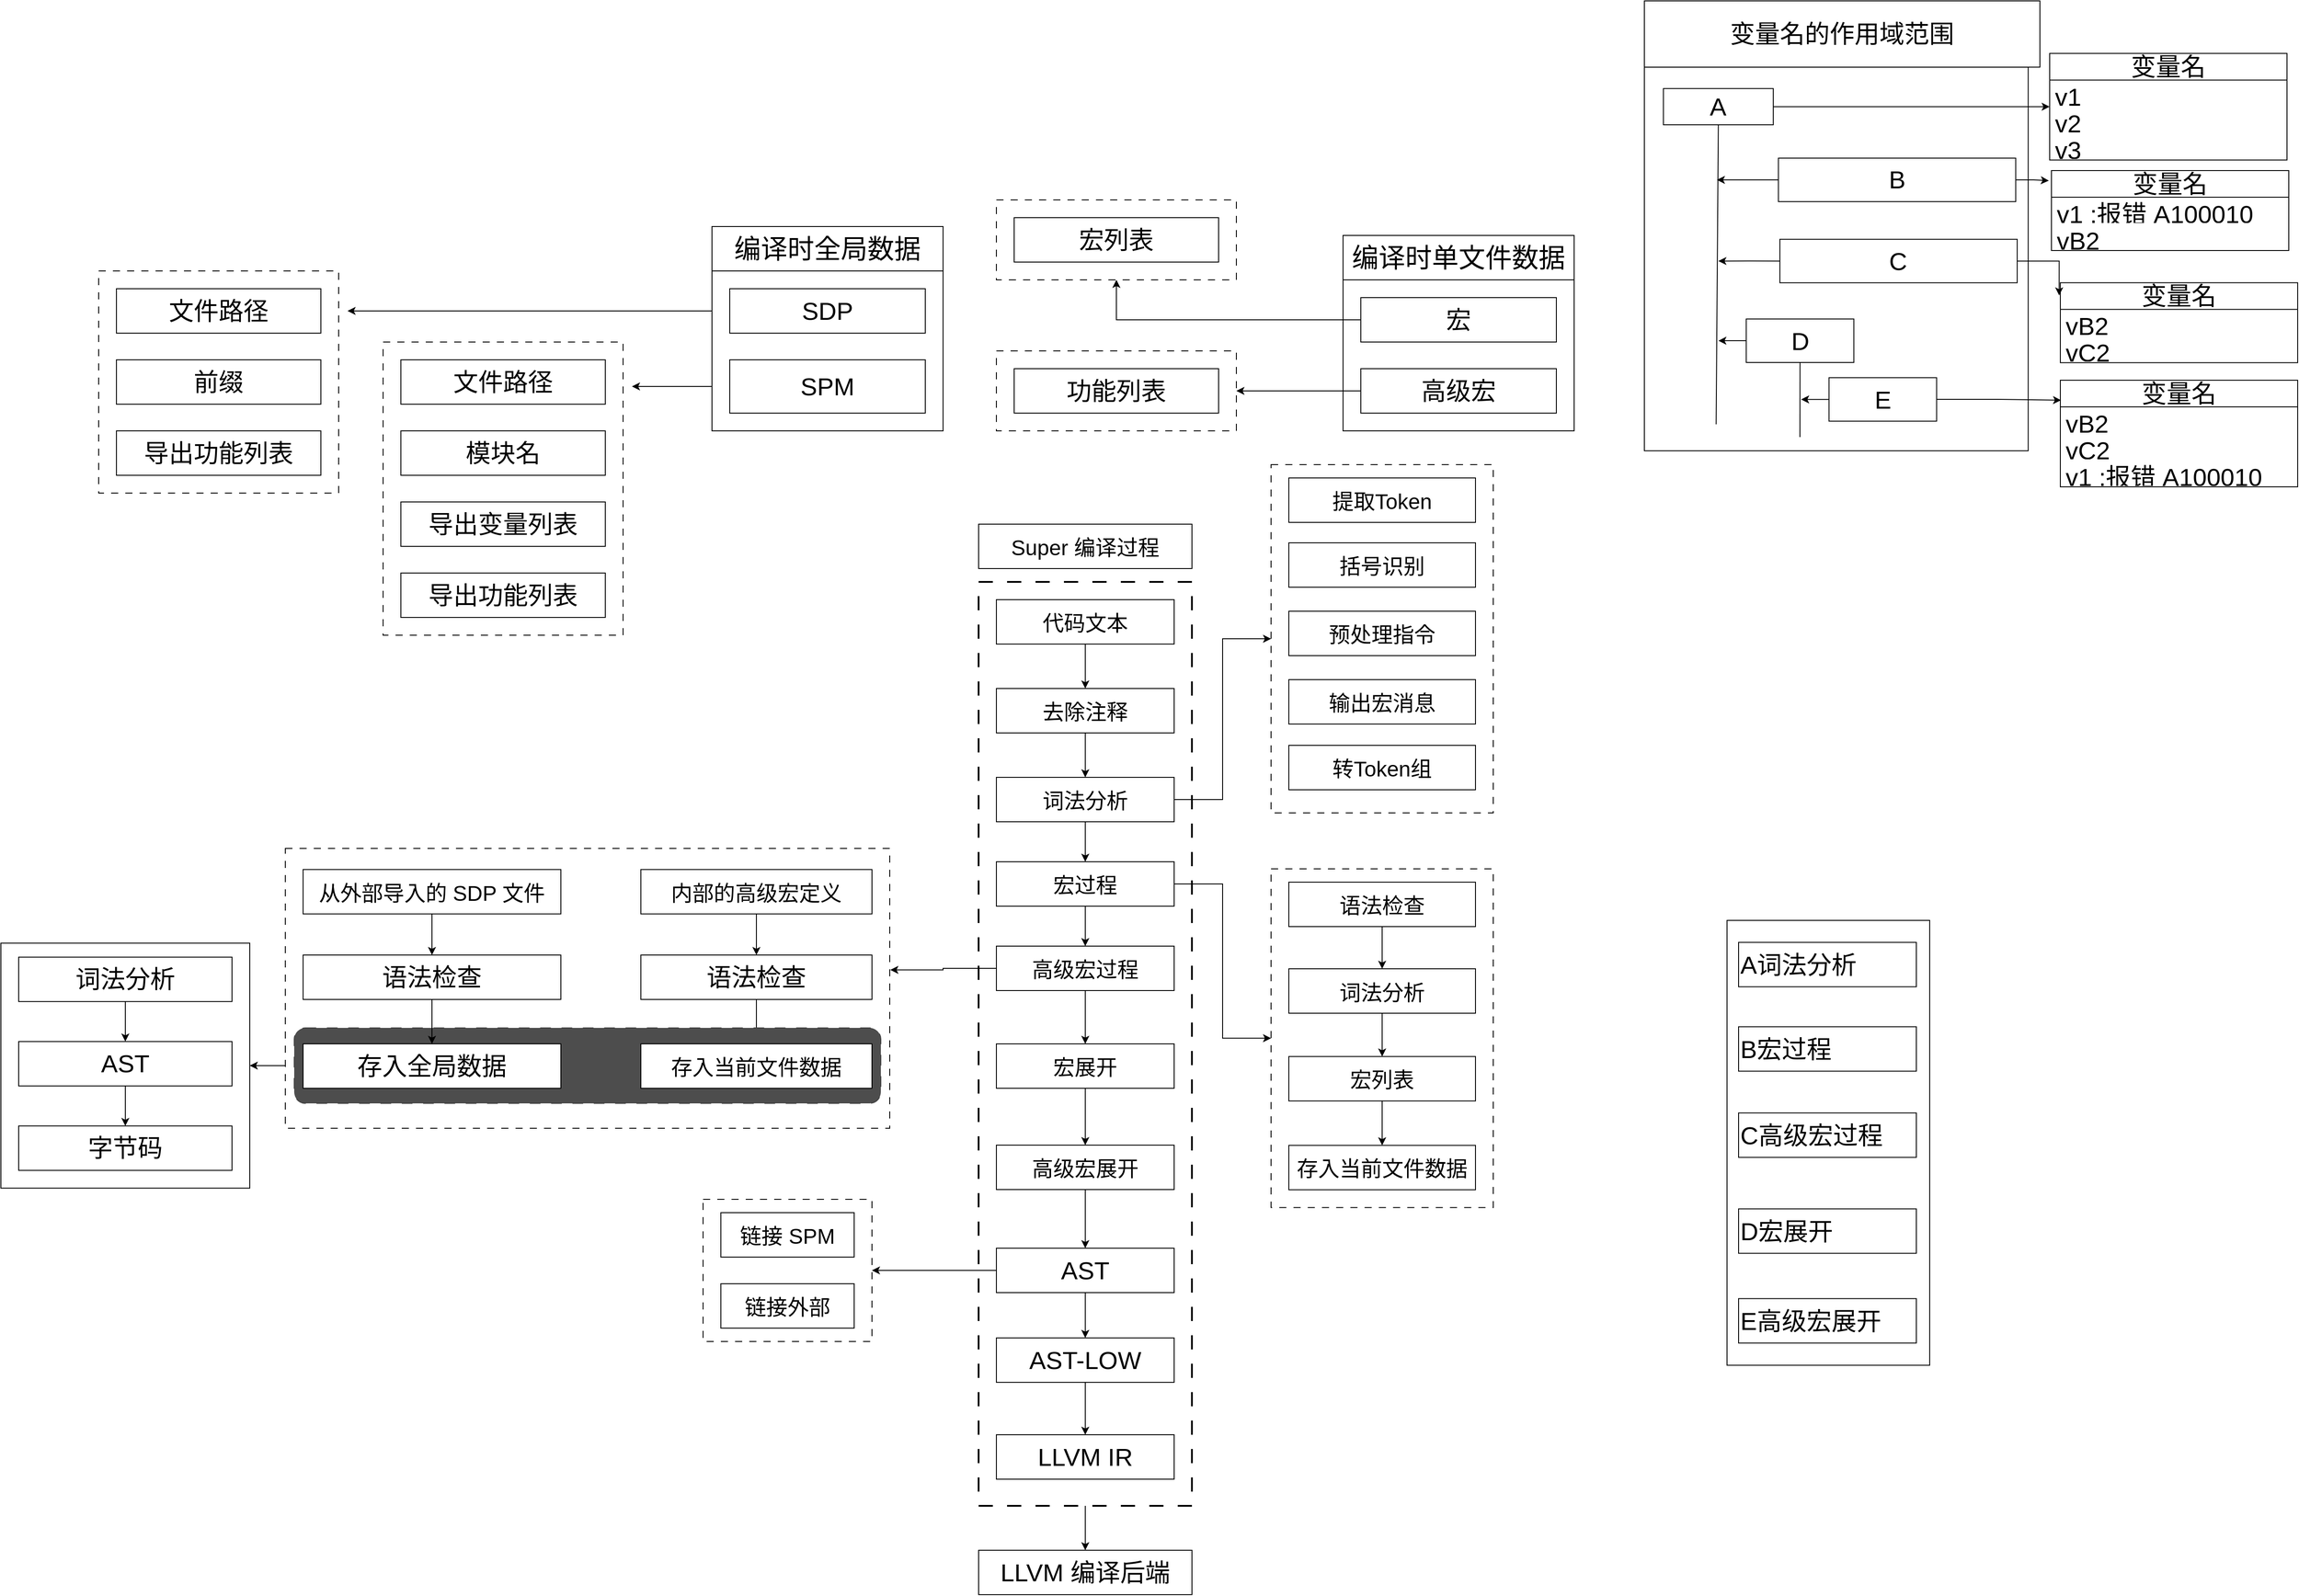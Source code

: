 <mxfile version="27.0.9">
  <diagram name="第 1 页" id="Vq4NFNa0_FkRNS-fq95_">
    <mxGraphModel dx="3046" dy="2180" grid="0" gridSize="10" guides="1" tooltips="1" connect="1" arrows="1" fold="1" page="0" pageScale="1" pageWidth="1000" pageHeight="1000" background="none" math="0" shadow="0">
      <root>
        <mxCell id="0" />
        <mxCell id="1" parent="0" />
        <mxCell id="2mUO1VsIVxacZMf1Uv3O-242" value="" style="rounded=0;whiteSpace=wrap;html=1;" parent="1" vertex="1">
          <mxGeometry x="1122" y="501" width="228" height="500.75" as="geometry" />
        </mxCell>
        <mxCell id="2mUO1VsIVxacZMf1Uv3O-189" value="" style="edgeStyle=orthogonalEdgeStyle;rounded=0;orthogonalLoop=1;jettySize=auto;html=1;" parent="1" source="2mUO1VsIVxacZMf1Uv3O-9" target="2mUO1VsIVxacZMf1Uv3O-188" edge="1">
          <mxGeometry relative="1" as="geometry" />
        </mxCell>
        <mxCell id="2mUO1VsIVxacZMf1Uv3O-9" value="" style="rounded=0;whiteSpace=wrap;html=1;dashed=1;dashPattern=8 8;strokeWidth=2;" parent="1" vertex="1">
          <mxGeometry x="280" y="120" width="240" height="1040" as="geometry" />
        </mxCell>
        <mxCell id="2mUO1VsIVxacZMf1Uv3O-105" value="&lt;span style=&quot;font-size: 24px;&quot;&gt;Super 编译过程&lt;/span&gt;" style="html=1;whiteSpace=wrap;fontSize=28;" parent="1" vertex="1">
          <mxGeometry x="280" y="55" width="240" height="50" as="geometry" />
        </mxCell>
        <mxCell id="2mUO1VsIVxacZMf1Uv3O-108" value="" style="edgeStyle=orthogonalEdgeStyle;rounded=0;orthogonalLoop=1;jettySize=auto;html=1;" parent="1" source="2mUO1VsIVxacZMf1Uv3O-106" target="2mUO1VsIVxacZMf1Uv3O-107" edge="1">
          <mxGeometry relative="1" as="geometry" />
        </mxCell>
        <mxCell id="2mUO1VsIVxacZMf1Uv3O-106" value="&lt;span style=&quot;font-size: 24px;&quot;&gt;代码文本&lt;/span&gt;" style="html=1;whiteSpace=wrap;fontSize=28;" parent="1" vertex="1">
          <mxGeometry x="300" y="140" width="200" height="50" as="geometry" />
        </mxCell>
        <mxCell id="2mUO1VsIVxacZMf1Uv3O-112" value="" style="edgeStyle=orthogonalEdgeStyle;rounded=0;orthogonalLoop=1;jettySize=auto;html=1;" parent="1" source="2mUO1VsIVxacZMf1Uv3O-107" target="2mUO1VsIVxacZMf1Uv3O-109" edge="1">
          <mxGeometry relative="1" as="geometry" />
        </mxCell>
        <object label="&lt;span style=&quot;font-size: 24px;&quot;&gt;去除注释&lt;/span&gt;" id="2mUO1VsIVxacZMf1Uv3O-107">
          <mxCell style="html=1;whiteSpace=wrap;fontSize=28;" parent="1" vertex="1">
            <mxGeometry x="300" y="240" width="200" height="50" as="geometry" />
          </mxCell>
        </object>
        <mxCell id="2mUO1VsIVxacZMf1Uv3O-114" value="" style="edgeStyle=orthogonalEdgeStyle;rounded=0;orthogonalLoop=1;jettySize=auto;html=1;" parent="1" source="2mUO1VsIVxacZMf1Uv3O-109" target="2mUO1VsIVxacZMf1Uv3O-110" edge="1">
          <mxGeometry relative="1" as="geometry" />
        </mxCell>
        <mxCell id="2mUO1VsIVxacZMf1Uv3O-206" style="edgeStyle=orthogonalEdgeStyle;rounded=0;orthogonalLoop=1;jettySize=auto;html=1;exitX=1;exitY=0.5;exitDx=0;exitDy=0;entryX=0;entryY=0.5;entryDx=0;entryDy=0;" parent="1" source="2mUO1VsIVxacZMf1Uv3O-110" target="2mUO1VsIVxacZMf1Uv3O-23" edge="1">
          <mxGeometry relative="1" as="geometry">
            <mxPoint x="670" y="400" as="targetPoint" />
          </mxGeometry>
        </mxCell>
        <mxCell id="CVecepeYsr_i7JUgzHfF-67" style="edgeStyle=orthogonalEdgeStyle;rounded=0;orthogonalLoop=1;jettySize=auto;html=1;entryX=0;entryY=0.5;entryDx=0;entryDy=0;" parent="1" source="2mUO1VsIVxacZMf1Uv3O-109" target="2mUO1VsIVxacZMf1Uv3O-227" edge="1">
          <mxGeometry relative="1" as="geometry" />
        </mxCell>
        <mxCell id="2mUO1VsIVxacZMf1Uv3O-109" value="&lt;font style=&quot;font-size: 24px;&quot;&gt;词法分析&lt;/font&gt;" style="html=1;whiteSpace=wrap;fontSize=28;" parent="1" vertex="1">
          <mxGeometry x="300" y="340" width="200" height="50" as="geometry" />
        </mxCell>
        <mxCell id="2mUO1VsIVxacZMf1Uv3O-115" value="" style="edgeStyle=orthogonalEdgeStyle;rounded=0;orthogonalLoop=1;jettySize=auto;html=1;" parent="1" source="2mUO1VsIVxacZMf1Uv3O-110" target="2mUO1VsIVxacZMf1Uv3O-111" edge="1">
          <mxGeometry relative="1" as="geometry" />
        </mxCell>
        <mxCell id="2mUO1VsIVxacZMf1Uv3O-110" value="&lt;span style=&quot;font-size: 24px;&quot;&gt;宏过程&lt;/span&gt;" style="html=1;whiteSpace=wrap;fontSize=28;" parent="1" vertex="1">
          <mxGeometry x="300" y="435" width="200" height="50" as="geometry" />
        </mxCell>
        <mxCell id="2mUO1VsIVxacZMf1Uv3O-212" value="" style="edgeStyle=orthogonalEdgeStyle;rounded=0;orthogonalLoop=1;jettySize=auto;html=1;" parent="1" source="2mUO1VsIVxacZMf1Uv3O-111" target="2mUO1VsIVxacZMf1Uv3O-210" edge="1">
          <mxGeometry relative="1" as="geometry" />
        </mxCell>
        <mxCell id="2mUO1VsIVxacZMf1Uv3O-111" value="&lt;span style=&quot;font-size: 24px;&quot;&gt;高级宏过程&lt;/span&gt;" style="html=1;whiteSpace=wrap;fontSize=28;" parent="1" vertex="1">
          <mxGeometry x="300" y="530" width="200" height="50" as="geometry" />
        </mxCell>
        <mxCell id="2mUO1VsIVxacZMf1Uv3O-173" style="edgeStyle=orthogonalEdgeStyle;rounded=0;orthogonalLoop=1;jettySize=auto;html=1;entryX=1;entryY=0.5;entryDx=0;entryDy=0;" parent="1" source="2mUO1VsIVxacZMf1Uv3O-171" target="2mUO1VsIVxacZMf1Uv3O-172" edge="1">
          <mxGeometry relative="1" as="geometry" />
        </mxCell>
        <mxCell id="2mUO1VsIVxacZMf1Uv3O-179" value="" style="group" parent="1" vertex="1" connectable="0">
          <mxGeometry x="-820" y="526.63" width="280" height="275.75" as="geometry" />
        </mxCell>
        <mxCell id="2mUO1VsIVxacZMf1Uv3O-172" value="" style="rounded=0;whiteSpace=wrap;html=1;" parent="2mUO1VsIVxacZMf1Uv3O-179" vertex="1">
          <mxGeometry width="280" height="275.75" as="geometry" />
        </mxCell>
        <mxCell id="2mUO1VsIVxacZMf1Uv3O-176" value="" style="edgeStyle=orthogonalEdgeStyle;rounded=0;orthogonalLoop=1;jettySize=auto;html=1;" parent="2mUO1VsIVxacZMf1Uv3O-179" source="2mUO1VsIVxacZMf1Uv3O-174" target="2mUO1VsIVxacZMf1Uv3O-175" edge="1">
          <mxGeometry relative="1" as="geometry" />
        </mxCell>
        <mxCell id="2mUO1VsIVxacZMf1Uv3O-174" value="词法分析" style="html=1;whiteSpace=wrap;fontSize=28;" parent="2mUO1VsIVxacZMf1Uv3O-179" vertex="1">
          <mxGeometry x="20" y="15.75" width="240" height="50" as="geometry" />
        </mxCell>
        <mxCell id="2mUO1VsIVxacZMf1Uv3O-178" value="" style="edgeStyle=orthogonalEdgeStyle;rounded=0;orthogonalLoop=1;jettySize=auto;html=1;" parent="2mUO1VsIVxacZMf1Uv3O-179" source="2mUO1VsIVxacZMf1Uv3O-175" target="2mUO1VsIVxacZMf1Uv3O-177" edge="1">
          <mxGeometry relative="1" as="geometry" />
        </mxCell>
        <mxCell id="2mUO1VsIVxacZMf1Uv3O-175" value="AST" style="html=1;whiteSpace=wrap;fontSize=28;" parent="2mUO1VsIVxacZMf1Uv3O-179" vertex="1">
          <mxGeometry x="20" y="110.75" width="240" height="50" as="geometry" />
        </mxCell>
        <mxCell id="2mUO1VsIVxacZMf1Uv3O-177" value="字节码" style="html=1;whiteSpace=wrap;fontSize=28;" parent="2mUO1VsIVxacZMf1Uv3O-179" vertex="1">
          <mxGeometry x="20" y="205.75" width="240" height="50" as="geometry" />
        </mxCell>
        <mxCell id="2mUO1VsIVxacZMf1Uv3O-43" value="" style="rounded=0;whiteSpace=wrap;html=1;dashed=1;dashPattern=8 8;container=0;" parent="1" vertex="1">
          <mxGeometry x="-500" y="420" width="680" height="315" as="geometry" />
        </mxCell>
        <mxCell id="2mUO1VsIVxacZMf1Uv3O-166" value="" style="edgeStyle=orthogonalEdgeStyle;rounded=0;orthogonalLoop=1;jettySize=auto;html=1;" parent="1" source="2mUO1VsIVxacZMf1Uv3O-100" target="2mUO1VsIVxacZMf1Uv3O-164" edge="1">
          <mxGeometry relative="1" as="geometry" />
        </mxCell>
        <mxCell id="2mUO1VsIVxacZMf1Uv3O-100" value="&lt;span style=&quot;font-size: 24px;&quot;&gt;从外部导入的 SDP 文件&lt;/span&gt;" style="html=1;whiteSpace=wrap;fontSize=28;container=0;" parent="1" vertex="1">
          <mxGeometry x="-480" y="443.75" width="290" height="50" as="geometry" />
        </mxCell>
        <mxCell id="2mUO1VsIVxacZMf1Uv3O-103" value="" style="edgeStyle=orthogonalEdgeStyle;rounded=0;orthogonalLoop=1;jettySize=auto;html=1;" parent="1" source="2mUO1VsIVxacZMf1Uv3O-101" target="2mUO1VsIVxacZMf1Uv3O-102" edge="1">
          <mxGeometry relative="1" as="geometry" />
        </mxCell>
        <mxCell id="2mUO1VsIVxacZMf1Uv3O-101" value="&lt;span style=&quot;font-size: 24px;&quot;&gt;内部的高级宏定义&lt;/span&gt;" style="html=1;whiteSpace=wrap;fontSize=28;container=0;" parent="1" vertex="1">
          <mxGeometry x="-100" y="443.75" width="260" height="50" as="geometry" />
        </mxCell>
        <mxCell id="2mUO1VsIVxacZMf1Uv3O-161" value="" style="edgeStyle=orthogonalEdgeStyle;rounded=0;orthogonalLoop=1;jettySize=auto;html=1;" parent="1" source="2mUO1VsIVxacZMf1Uv3O-102" target="2mUO1VsIVxacZMf1Uv3O-159" edge="1">
          <mxGeometry relative="1" as="geometry" />
        </mxCell>
        <mxCell id="2mUO1VsIVxacZMf1Uv3O-102" value="语法检查" style="html=1;whiteSpace=wrap;fontSize=28;container=0;" parent="1" vertex="1">
          <mxGeometry x="-100" y="540" width="260" height="50" as="geometry" />
        </mxCell>
        <mxCell id="2mUO1VsIVxacZMf1Uv3O-104" style="edgeStyle=orthogonalEdgeStyle;rounded=0;orthogonalLoop=1;jettySize=auto;html=1;exitX=0.5;exitY=1;exitDx=0;exitDy=0;" parent="1" source="2mUO1VsIVxacZMf1Uv3O-101" target="2mUO1VsIVxacZMf1Uv3O-101" edge="1">
          <mxGeometry relative="1" as="geometry" />
        </mxCell>
        <mxCell id="2mUO1VsIVxacZMf1Uv3O-171" value="" style="rounded=1;whiteSpace=wrap;html=1;dashed=1;dashPattern=12 12;strokeColor=light-dark(#424242,#FFFFFF);fillColor=#4D4D4D;" parent="1" vertex="1">
          <mxGeometry x="-490" y="622" width="660" height="85" as="geometry" />
        </mxCell>
        <mxCell id="2mUO1VsIVxacZMf1Uv3O-134" value="存入全局数据" style="html=1;whiteSpace=wrap;fontSize=28;container=0;" parent="1" vertex="1">
          <mxGeometry x="-480" y="640" width="290" height="50" as="geometry" />
        </mxCell>
        <mxCell id="2mUO1VsIVxacZMf1Uv3O-159" value="&lt;span style=&quot;font-size: 24px;&quot;&gt;存入&lt;/span&gt;&lt;span style=&quot;font-size: 24px;&quot;&gt;当前文件数据&lt;/span&gt;" style="html=1;whiteSpace=wrap;fontSize=28;" parent="1" vertex="1">
          <mxGeometry x="-100" y="640" width="260" height="50" as="geometry" />
        </mxCell>
        <mxCell id="2mUO1VsIVxacZMf1Uv3O-167" value="" style="edgeStyle=orthogonalEdgeStyle;rounded=0;orthogonalLoop=1;jettySize=auto;html=1;" parent="1" source="2mUO1VsIVxacZMf1Uv3O-164" target="2mUO1VsIVxacZMf1Uv3O-134" edge="1">
          <mxGeometry relative="1" as="geometry" />
        </mxCell>
        <mxCell id="2mUO1VsIVxacZMf1Uv3O-164" value="语法检查" style="html=1;whiteSpace=wrap;fontSize=28;container=0;" parent="1" vertex="1">
          <mxGeometry x="-480" y="540" width="290" height="50" as="geometry" />
        </mxCell>
        <mxCell id="2mUO1VsIVxacZMf1Uv3O-185" value="" style="edgeStyle=orthogonalEdgeStyle;rounded=0;orthogonalLoop=1;jettySize=auto;html=1;" parent="1" source="2mUO1VsIVxacZMf1Uv3O-182" target="2mUO1VsIVxacZMf1Uv3O-184" edge="1">
          <mxGeometry relative="1" as="geometry" />
        </mxCell>
        <mxCell id="2mUO1VsIVxacZMf1Uv3O-205" style="edgeStyle=orthogonalEdgeStyle;rounded=0;orthogonalLoop=1;jettySize=auto;html=1;entryX=1;entryY=0.5;entryDx=0;entryDy=0;" parent="1" source="2mUO1VsIVxacZMf1Uv3O-182" target="2mUO1VsIVxacZMf1Uv3O-192" edge="1">
          <mxGeometry relative="1" as="geometry">
            <mxPoint x="190" y="650" as="targetPoint" />
          </mxGeometry>
        </mxCell>
        <mxCell id="2mUO1VsIVxacZMf1Uv3O-182" value="AST" style="html=1;whiteSpace=wrap;fontSize=28;" parent="1" vertex="1">
          <mxGeometry x="300" y="870" width="200" height="50" as="geometry" />
        </mxCell>
        <mxCell id="2mUO1VsIVxacZMf1Uv3O-187" value="" style="edgeStyle=orthogonalEdgeStyle;rounded=0;orthogonalLoop=1;jettySize=auto;html=1;" parent="1" source="2mUO1VsIVxacZMf1Uv3O-184" target="2mUO1VsIVxacZMf1Uv3O-186" edge="1">
          <mxGeometry relative="1" as="geometry" />
        </mxCell>
        <mxCell id="2mUO1VsIVxacZMf1Uv3O-184" value="AST-LOW" style="html=1;whiteSpace=wrap;fontSize=28;" parent="1" vertex="1">
          <mxGeometry x="300" y="971" width="200" height="50" as="geometry" />
        </mxCell>
        <mxCell id="2mUO1VsIVxacZMf1Uv3O-186" value="LLVM IR" style="html=1;whiteSpace=wrap;fontSize=28;" parent="1" vertex="1">
          <mxGeometry x="300" y="1080" width="200" height="50" as="geometry" />
        </mxCell>
        <mxCell id="2mUO1VsIVxacZMf1Uv3O-188" value="LLVM 编译后端" style="html=1;whiteSpace=wrap;fontSize=28;" parent="1" vertex="1">
          <mxGeometry x="280" y="1210" width="240" height="50" as="geometry" />
        </mxCell>
        <mxCell id="2mUO1VsIVxacZMf1Uv3O-191" value="" style="group" parent="1" vertex="1" connectable="0">
          <mxGeometry x="-30" y="815" width="190" height="160" as="geometry" />
        </mxCell>
        <mxCell id="2mUO1VsIVxacZMf1Uv3O-192" value="" style="rounded=0;whiteSpace=wrap;html=1;dashed=1;dashPattern=8 8;" parent="2mUO1VsIVxacZMf1Uv3O-191" vertex="1">
          <mxGeometry width="190" height="160" as="geometry" />
        </mxCell>
        <mxCell id="2mUO1VsIVxacZMf1Uv3O-193" value="&lt;span style=&quot;font-size: 24px;&quot;&gt;链接 SPM&lt;/span&gt;" style="html=1;whiteSpace=wrap;fontSize=28;" parent="2mUO1VsIVxacZMf1Uv3O-191" vertex="1">
          <mxGeometry x="20.0" y="15" width="150" height="50" as="geometry" />
        </mxCell>
        <mxCell id="2mUO1VsIVxacZMf1Uv3O-194" value="&lt;span style=&quot;font-size: 24px;&quot;&gt;链接外部&lt;/span&gt;" style="html=1;whiteSpace=wrap;fontSize=28;" parent="2mUO1VsIVxacZMf1Uv3O-191" vertex="1">
          <mxGeometry x="20.0" y="95" width="150" height="50" as="geometry" />
        </mxCell>
        <mxCell id="2mUO1VsIVxacZMf1Uv3O-196" value="" style="group" parent="1" vertex="1" connectable="0">
          <mxGeometry x="-710" y="-280" width="950" height="460" as="geometry" />
        </mxCell>
        <mxCell id="2mUO1VsIVxacZMf1Uv3O-122" value="" style="edgeStyle=orthogonalEdgeStyle;rounded=0;orthogonalLoop=1;jettySize=auto;html=1;" parent="2mUO1VsIVxacZMf1Uv3O-196" source="2mUO1VsIVxacZMf1Uv3O-118" edge="1">
          <mxGeometry relative="1" as="geometry">
            <mxPoint x="280" y="95" as="targetPoint" />
          </mxGeometry>
        </mxCell>
        <mxCell id="2mUO1VsIVxacZMf1Uv3O-133" value="" style="edgeStyle=orthogonalEdgeStyle;rounded=0;orthogonalLoop=1;jettySize=auto;html=1;" parent="2mUO1VsIVxacZMf1Uv3O-196" source="2mUO1VsIVxacZMf1Uv3O-119" edge="1">
          <mxGeometry relative="1" as="geometry">
            <mxPoint x="600" y="180" as="targetPoint" />
          </mxGeometry>
        </mxCell>
        <mxCell id="2mUO1VsIVxacZMf1Uv3O-127" value="" style="group" parent="2mUO1VsIVxacZMf1Uv3O-196" vertex="1" connectable="0">
          <mxGeometry x="320" y="130" width="270" height="330" as="geometry" />
        </mxCell>
        <mxCell id="2mUO1VsIVxacZMf1Uv3O-128" value="" style="rounded=0;whiteSpace=wrap;html=1;strokeColor=default;dashed=1;dashPattern=8 8;" parent="2mUO1VsIVxacZMf1Uv3O-127" vertex="1">
          <mxGeometry width="270" height="330" as="geometry" />
        </mxCell>
        <mxCell id="2mUO1VsIVxacZMf1Uv3O-129" value="文件路径" style="html=1;whiteSpace=wrap;fontSize=28;" parent="2mUO1VsIVxacZMf1Uv3O-127" vertex="1">
          <mxGeometry x="20" y="20" width="230" height="50" as="geometry" />
        </mxCell>
        <mxCell id="2mUO1VsIVxacZMf1Uv3O-130" value="模块名" style="html=1;whiteSpace=wrap;fontSize=28;" parent="2mUO1VsIVxacZMf1Uv3O-127" vertex="1">
          <mxGeometry x="20" y="100" width="230" height="50" as="geometry" />
        </mxCell>
        <mxCell id="2mUO1VsIVxacZMf1Uv3O-131" value="导出变量列表" style="html=1;whiteSpace=wrap;fontSize=28;" parent="2mUO1VsIVxacZMf1Uv3O-127" vertex="1">
          <mxGeometry x="20" y="180" width="230" height="50" as="geometry" />
        </mxCell>
        <mxCell id="2mUO1VsIVxacZMf1Uv3O-132" value="导出功能列表" style="html=1;whiteSpace=wrap;fontSize=28;" parent="2mUO1VsIVxacZMf1Uv3O-127" vertex="1">
          <mxGeometry x="20" y="260" width="230" height="50" as="geometry" />
        </mxCell>
        <mxCell id="2mUO1VsIVxacZMf1Uv3O-74" value="" style="rounded=0;whiteSpace=wrap;html=1;container=0;" parent="2mUO1VsIVxacZMf1Uv3O-196" vertex="1">
          <mxGeometry x="690" y="50" width="260" height="180" as="geometry" />
        </mxCell>
        <mxCell id="2mUO1VsIVxacZMf1Uv3O-99" value="&lt;span style=&quot;font-size: 30px;&quot;&gt;编译时全局数据&lt;/span&gt;" style="html=1;whiteSpace=wrap;fontSize=28;container=0;" parent="2mUO1VsIVxacZMf1Uv3O-196" vertex="1">
          <mxGeometry x="690" width="260" height="50" as="geometry" />
        </mxCell>
        <mxCell id="2mUO1VsIVxacZMf1Uv3O-118" value="SDP" style="html=1;whiteSpace=wrap;fontSize=28;container=0;" parent="2mUO1VsIVxacZMf1Uv3O-196" vertex="1">
          <mxGeometry x="710" y="70" width="220" height="50" as="geometry" />
        </mxCell>
        <mxCell id="2mUO1VsIVxacZMf1Uv3O-119" value="SPM" style="html=1;whiteSpace=wrap;fontSize=28;container=0;" parent="2mUO1VsIVxacZMf1Uv3O-196" vertex="1">
          <mxGeometry x="710" y="150" width="220" height="60" as="geometry" />
        </mxCell>
        <mxCell id="2mUO1VsIVxacZMf1Uv3O-145" value="" style="group" parent="2mUO1VsIVxacZMf1Uv3O-196" vertex="1" connectable="0">
          <mxGeometry y="50" width="270" height="250" as="geometry" />
        </mxCell>
        <mxCell id="2mUO1VsIVxacZMf1Uv3O-121" value="" style="rounded=0;whiteSpace=wrap;html=1;strokeColor=default;dashed=1;dashPattern=8 8;" parent="2mUO1VsIVxacZMf1Uv3O-145" vertex="1">
          <mxGeometry width="270" height="250" as="geometry" />
        </mxCell>
        <mxCell id="2mUO1VsIVxacZMf1Uv3O-120" value="文件路径" style="html=1;whiteSpace=wrap;fontSize=28;" parent="2mUO1VsIVxacZMf1Uv3O-145" vertex="1">
          <mxGeometry x="20" y="20" width="230" height="50" as="geometry" />
        </mxCell>
        <mxCell id="2mUO1VsIVxacZMf1Uv3O-123" value="前缀" style="html=1;whiteSpace=wrap;fontSize=28;" parent="2mUO1VsIVxacZMf1Uv3O-145" vertex="1">
          <mxGeometry x="20" y="100" width="230" height="50" as="geometry" />
        </mxCell>
        <mxCell id="2mUO1VsIVxacZMf1Uv3O-125" value="导出功能列表" style="html=1;whiteSpace=wrap;fontSize=28;" parent="2mUO1VsIVxacZMf1Uv3O-145" vertex="1">
          <mxGeometry x="20" y="180" width="230" height="50" as="geometry" />
        </mxCell>
        <mxCell id="2mUO1VsIVxacZMf1Uv3O-197" value="" style="group" parent="1" vertex="1" connectable="0">
          <mxGeometry x="300" y="-310" width="650" height="260" as="geometry" />
        </mxCell>
        <mxCell id="2mUO1VsIVxacZMf1Uv3O-139" value="" style="rounded=0;whiteSpace=wrap;html=1;container=0;" parent="2mUO1VsIVxacZMf1Uv3O-197" vertex="1">
          <mxGeometry x="390" y="90" width="260" height="170" as="geometry" />
        </mxCell>
        <mxCell id="2mUO1VsIVxacZMf1Uv3O-140" value="&lt;span style=&quot;font-size: 30px;&quot;&gt;编译时单文件数据&lt;/span&gt;" style="html=1;whiteSpace=wrap;fontSize=28;container=0;" parent="2mUO1VsIVxacZMf1Uv3O-197" vertex="1">
          <mxGeometry x="390" y="40" width="260" height="50" as="geometry" />
        </mxCell>
        <mxCell id="2mUO1VsIVxacZMf1Uv3O-157" value="" style="edgeStyle=orthogonalEdgeStyle;rounded=0;orthogonalLoop=1;jettySize=auto;html=1;entryX=0.5;entryY=1;entryDx=0;entryDy=0;entryPerimeter=0;" parent="2mUO1VsIVxacZMf1Uv3O-197" source="2mUO1VsIVxacZMf1Uv3O-143" target="2mUO1VsIVxacZMf1Uv3O-155" edge="1">
          <mxGeometry relative="1" as="geometry" />
        </mxCell>
        <mxCell id="2mUO1VsIVxacZMf1Uv3O-143" value="宏" style="html=1;whiteSpace=wrap;fontSize=28;" parent="2mUO1VsIVxacZMf1Uv3O-197" vertex="1">
          <mxGeometry x="410" y="110" width="220" height="50" as="geometry" />
        </mxCell>
        <mxCell id="2mUO1VsIVxacZMf1Uv3O-152" value="" style="edgeStyle=orthogonalEdgeStyle;rounded=0;orthogonalLoop=1;jettySize=auto;html=1;entryX=1;entryY=0.5;entryDx=0;entryDy=0;" parent="2mUO1VsIVxacZMf1Uv3O-197" source="2mUO1VsIVxacZMf1Uv3O-144" target="2mUO1VsIVxacZMf1Uv3O-147" edge="1">
          <mxGeometry relative="1" as="geometry" />
        </mxCell>
        <mxCell id="2mUO1VsIVxacZMf1Uv3O-144" value="高级宏" style="html=1;whiteSpace=wrap;fontSize=28;" parent="2mUO1VsIVxacZMf1Uv3O-197" vertex="1">
          <mxGeometry x="410" y="190" width="220" height="50" as="geometry" />
        </mxCell>
        <mxCell id="2mUO1VsIVxacZMf1Uv3O-153" value="" style="group" parent="2mUO1VsIVxacZMf1Uv3O-197" vertex="1" connectable="0">
          <mxGeometry y="170" width="270" height="90" as="geometry" />
        </mxCell>
        <mxCell id="2mUO1VsIVxacZMf1Uv3O-147" value="" style="rounded=0;whiteSpace=wrap;html=1;strokeColor=default;dashed=1;dashPattern=8 8;container=0;" parent="2mUO1VsIVxacZMf1Uv3O-153" vertex="1">
          <mxGeometry width="270" height="90" as="geometry" />
        </mxCell>
        <mxCell id="2mUO1VsIVxacZMf1Uv3O-148" value="功能列表" style="html=1;whiteSpace=wrap;fontSize=28;container=0;" parent="2mUO1VsIVxacZMf1Uv3O-153" vertex="1">
          <mxGeometry x="20" y="20" width="230" height="50" as="geometry" />
        </mxCell>
        <mxCell id="2mUO1VsIVxacZMf1Uv3O-154" value="" style="group" parent="2mUO1VsIVxacZMf1Uv3O-197" vertex="1" connectable="0">
          <mxGeometry width="270" height="90" as="geometry" />
        </mxCell>
        <mxCell id="2mUO1VsIVxacZMf1Uv3O-155" value="" style="rounded=0;whiteSpace=wrap;html=1;strokeColor=default;dashed=1;dashPattern=8 8;container=0;" parent="2mUO1VsIVxacZMf1Uv3O-154" vertex="1">
          <mxGeometry width="270" height="90" as="geometry" />
        </mxCell>
        <mxCell id="2mUO1VsIVxacZMf1Uv3O-156" value="宏列表" style="html=1;whiteSpace=wrap;fontSize=28;container=0;" parent="2mUO1VsIVxacZMf1Uv3O-154" vertex="1">
          <mxGeometry x="20" y="20" width="230" height="50" as="geometry" />
        </mxCell>
        <mxCell id="2mUO1VsIVxacZMf1Uv3O-207" style="edgeStyle=orthogonalEdgeStyle;rounded=0;orthogonalLoop=1;jettySize=auto;html=1;entryX=1.001;entryY=0.434;entryDx=0;entryDy=0;entryPerimeter=0;" parent="1" source="2mUO1VsIVxacZMf1Uv3O-111" target="2mUO1VsIVxacZMf1Uv3O-43" edge="1">
          <mxGeometry relative="1" as="geometry" />
        </mxCell>
        <mxCell id="2mUO1VsIVxacZMf1Uv3O-215" value="" style="edgeStyle=orthogonalEdgeStyle;rounded=0;orthogonalLoop=1;jettySize=auto;html=1;" parent="1" source="2mUO1VsIVxacZMf1Uv3O-210" target="2mUO1VsIVxacZMf1Uv3O-211" edge="1">
          <mxGeometry relative="1" as="geometry" />
        </mxCell>
        <mxCell id="2mUO1VsIVxacZMf1Uv3O-210" value="&lt;span style=&quot;font-size: 24px;&quot;&gt;宏展开&lt;/span&gt;" style="html=1;whiteSpace=wrap;fontSize=28;" parent="1" vertex="1">
          <mxGeometry x="300" y="640" width="200" height="50" as="geometry" />
        </mxCell>
        <mxCell id="2mUO1VsIVxacZMf1Uv3O-216" value="" style="edgeStyle=orthogonalEdgeStyle;rounded=0;orthogonalLoop=1;jettySize=auto;html=1;" parent="1" source="2mUO1VsIVxacZMf1Uv3O-211" target="2mUO1VsIVxacZMf1Uv3O-182" edge="1">
          <mxGeometry relative="1" as="geometry" />
        </mxCell>
        <mxCell id="2mUO1VsIVxacZMf1Uv3O-211" value="&lt;span style=&quot;font-size: 24px;&quot;&gt;高级宏展开&lt;/span&gt;" style="html=1;whiteSpace=wrap;fontSize=28;" parent="1" vertex="1">
          <mxGeometry x="300" y="754" width="200" height="50" as="geometry" />
        </mxCell>
        <mxCell id="2mUO1VsIVxacZMf1Uv3O-225" value="" style="group" parent="1" vertex="1" connectable="0">
          <mxGeometry x="609" y="443" width="250" height="381.25" as="geometry" />
        </mxCell>
        <mxCell id="2mUO1VsIVxacZMf1Uv3O-23" value="" style="rounded=0;whiteSpace=wrap;html=1;dashed=1;dashPattern=8 8;" parent="2mUO1VsIVxacZMf1Uv3O-225" vertex="1">
          <mxGeometry width="250" height="381.25" as="geometry" />
        </mxCell>
        <mxCell id="2mUO1VsIVxacZMf1Uv3O-218" value="" style="edgeStyle=orthogonalEdgeStyle;rounded=0;orthogonalLoop=1;jettySize=auto;html=1;" parent="2mUO1VsIVxacZMf1Uv3O-225" source="2mUO1VsIVxacZMf1Uv3O-116" target="2mUO1VsIVxacZMf1Uv3O-217" edge="1">
          <mxGeometry relative="1" as="geometry" />
        </mxCell>
        <mxCell id="2mUO1VsIVxacZMf1Uv3O-116" value="&lt;span style=&quot;font-size: 24px;&quot;&gt;语法检查&lt;/span&gt;" style="html=1;whiteSpace=wrap;fontSize=28;" parent="2mUO1VsIVxacZMf1Uv3O-225" vertex="1">
          <mxGeometry x="20" y="15" width="210" height="50" as="geometry" />
        </mxCell>
        <mxCell id="2mUO1VsIVxacZMf1Uv3O-223" value="" style="edgeStyle=orthogonalEdgeStyle;rounded=0;orthogonalLoop=1;jettySize=auto;html=1;" parent="2mUO1VsIVxacZMf1Uv3O-225" source="2mUO1VsIVxacZMf1Uv3O-217" target="2mUO1VsIVxacZMf1Uv3O-221" edge="1">
          <mxGeometry relative="1" as="geometry" />
        </mxCell>
        <mxCell id="2mUO1VsIVxacZMf1Uv3O-217" value="&lt;span style=&quot;font-size: 24px;&quot;&gt;词法分析&lt;/span&gt;" style="html=1;whiteSpace=wrap;fontSize=28;" parent="2mUO1VsIVxacZMf1Uv3O-225" vertex="1">
          <mxGeometry x="20" y="112.5" width="210" height="50" as="geometry" />
        </mxCell>
        <mxCell id="2mUO1VsIVxacZMf1Uv3O-219" value="&lt;span style=&quot;font-size: 24px;&quot;&gt;存入&lt;/span&gt;&lt;span style=&quot;font-size: 24px;&quot;&gt;当前文件数据&lt;/span&gt;" style="html=1;whiteSpace=wrap;fontSize=28;" parent="2mUO1VsIVxacZMf1Uv3O-225" vertex="1">
          <mxGeometry x="20" y="311.25" width="210" height="50" as="geometry" />
        </mxCell>
        <mxCell id="2mUO1VsIVxacZMf1Uv3O-224" value="" style="edgeStyle=orthogonalEdgeStyle;rounded=0;orthogonalLoop=1;jettySize=auto;html=1;" parent="2mUO1VsIVxacZMf1Uv3O-225" source="2mUO1VsIVxacZMf1Uv3O-221" target="2mUO1VsIVxacZMf1Uv3O-219" edge="1">
          <mxGeometry relative="1" as="geometry" />
        </mxCell>
        <mxCell id="2mUO1VsIVxacZMf1Uv3O-221" value="&lt;font style=&quot;font-size: 24px;&quot;&gt;宏列表&lt;/font&gt;" style="html=1;whiteSpace=wrap;fontSize=28;" parent="2mUO1VsIVxacZMf1Uv3O-225" vertex="1">
          <mxGeometry x="20" y="211.25" width="210" height="50" as="geometry" />
        </mxCell>
        <mxCell id="2mUO1VsIVxacZMf1Uv3O-227" value="" style="rounded=0;whiteSpace=wrap;html=1;dashed=1;dashPattern=8 8;" parent="1" vertex="1">
          <mxGeometry x="609" y="-12" width="250" height="392" as="geometry" />
        </mxCell>
        <mxCell id="2mUO1VsIVxacZMf1Uv3O-229" value="&lt;span style=&quot;font-size: 24px;&quot;&gt;提取Token&lt;/span&gt;" style="html=1;whiteSpace=wrap;fontSize=28;" parent="1" vertex="1">
          <mxGeometry x="629" y="3" width="210" height="50" as="geometry" />
        </mxCell>
        <mxCell id="2mUO1VsIVxacZMf1Uv3O-237" value="A词法分析" style="html=1;whiteSpace=wrap;fontSize=28;align=left;" parent="1" vertex="1">
          <mxGeometry x="1135" y="525.75" width="200" height="50" as="geometry" />
        </mxCell>
        <mxCell id="2mUO1VsIVxacZMf1Uv3O-238" value="&lt;font&gt;B宏过程&lt;/font&gt;" style="html=1;whiteSpace=wrap;fontSize=28;align=left;" parent="1" vertex="1">
          <mxGeometry x="1135" y="620.75" width="200" height="50" as="geometry" />
        </mxCell>
        <mxCell id="2mUO1VsIVxacZMf1Uv3O-239" value="&lt;font&gt;C高级宏过程&lt;/font&gt;" style="html=1;whiteSpace=wrap;fontSize=28;align=left;" parent="1" vertex="1">
          <mxGeometry x="1135" y="717.75" width="200" height="50" as="geometry" />
        </mxCell>
        <mxCell id="2mUO1VsIVxacZMf1Uv3O-240" value="&lt;font&gt;D宏展开&lt;/font&gt;" style="html=1;whiteSpace=wrap;fontSize=28;align=left;" parent="1" vertex="1">
          <mxGeometry x="1135" y="825.75" width="200" height="50" as="geometry" />
        </mxCell>
        <mxCell id="2mUO1VsIVxacZMf1Uv3O-241" value="&lt;font&gt;E高级宏展开&lt;/font&gt;" style="html=1;whiteSpace=wrap;fontSize=28;align=left;" parent="1" vertex="1">
          <mxGeometry x="1135" y="926.75" width="200" height="50" as="geometry" />
        </mxCell>
        <mxCell id="CVecepeYsr_i7JUgzHfF-8" value="&lt;span style=&quot;font-size: 24px;&quot;&gt;预处理指令&lt;/span&gt;" style="html=1;whiteSpace=wrap;fontSize=28;container=0;" parent="1" vertex="1">
          <mxGeometry x="629" y="153" width="210" height="50" as="geometry" />
        </mxCell>
        <mxCell id="CVecepeYsr_i7JUgzHfF-22" value="" style="group" parent="1" vertex="1" connectable="0">
          <mxGeometry x="1029" y="-534" width="445" height="531" as="geometry" />
        </mxCell>
        <mxCell id="CVecepeYsr_i7JUgzHfF-20" value="" style="whiteSpace=wrap;html=1;aspect=fixed;" parent="CVecepeYsr_i7JUgzHfF-22" vertex="1">
          <mxGeometry y="74.579" width="431.833" height="431.833" as="geometry" />
        </mxCell>
        <mxCell id="CVecepeYsr_i7JUgzHfF-21" value="变量名的作用域范围" style="html=1;whiteSpace=wrap;fontSize=28;" parent="CVecepeYsr_i7JUgzHfF-22" vertex="1">
          <mxGeometry width="445" height="74.579" as="geometry" />
        </mxCell>
        <mxCell id="CVecepeYsr_i7JUgzHfF-23" value="A" style="html=1;whiteSpace=wrap;fontSize=28;" parent="CVecepeYsr_i7JUgzHfF-22" vertex="1">
          <mxGeometry x="21.426" y="98.696" width="123.611" height="40.783" as="geometry" />
        </mxCell>
        <mxCell id="CVecepeYsr_i7JUgzHfF-24" value="" style="endArrow=none;html=1;rounded=0;entryX=0.5;entryY=1;entryDx=0;entryDy=0;exitX=0.187;exitY=0.931;exitDx=0;exitDy=0;exitPerimeter=0;" parent="CVecepeYsr_i7JUgzHfF-22" source="CVecepeYsr_i7JUgzHfF-20" target="CVecepeYsr_i7JUgzHfF-23" edge="1">
          <mxGeometry width="50" height="50" relative="1" as="geometry">
            <mxPoint x="83.231" y="371.945" as="sourcePoint" />
            <mxPoint x="-3.296" y="230.018" as="targetPoint" />
          </mxGeometry>
        </mxCell>
        <mxCell id="CVecepeYsr_i7JUgzHfF-28" value="" style="group;fontSize=28;" parent="CVecepeYsr_i7JUgzHfF-22" vertex="1" connectable="0">
          <mxGeometry x="81.583" y="177" width="336.222" height="48.94" as="geometry" />
        </mxCell>
        <mxCell id="CVecepeYsr_i7JUgzHfF-27" style="edgeStyle=orthogonalEdgeStyle;rounded=0;orthogonalLoop=1;jettySize=auto;html=1;exitX=0;exitY=0.5;exitDx=0;exitDy=0;" parent="CVecepeYsr_i7JUgzHfF-28" source="CVecepeYsr_i7JUgzHfF-26" edge="1">
          <mxGeometry relative="1" as="geometry">
            <mxPoint y="24.47" as="targetPoint" />
          </mxGeometry>
        </mxCell>
        <mxCell id="CVecepeYsr_i7JUgzHfF-26" value="&lt;font style=&quot;font-size: 28px;&quot;&gt;B&lt;/font&gt;" style="rounded=0;whiteSpace=wrap;html=1;fontSize=11;" parent="CVecepeYsr_i7JUgzHfF-28" vertex="1">
          <mxGeometry x="69.222" width="267" height="48.94" as="geometry" />
        </mxCell>
        <mxCell id="CVecepeYsr_i7JUgzHfF-29" value="" style="group" parent="CVecepeYsr_i7JUgzHfF-22" vertex="1" connectable="0">
          <mxGeometry x="83.231" y="268.355" width="336.222" height="48.94" as="geometry" />
        </mxCell>
        <mxCell id="CVecepeYsr_i7JUgzHfF-30" style="edgeStyle=orthogonalEdgeStyle;rounded=0;orthogonalLoop=1;jettySize=auto;html=1;exitX=0;exitY=0.5;exitDx=0;exitDy=0;" parent="CVecepeYsr_i7JUgzHfF-29" source="CVecepeYsr_i7JUgzHfF-31" edge="1">
          <mxGeometry relative="1" as="geometry">
            <mxPoint y="24.47" as="targetPoint" />
          </mxGeometry>
        </mxCell>
        <mxCell id="CVecepeYsr_i7JUgzHfF-31" value="&lt;font style=&quot;font-size: 28px;&quot;&gt;C&lt;/font&gt;" style="rounded=0;whiteSpace=wrap;html=1;" parent="CVecepeYsr_i7JUgzHfF-29" vertex="1">
          <mxGeometry x="69.222" width="267" height="48.94" as="geometry" />
        </mxCell>
        <mxCell id="CVecepeYsr_i7JUgzHfF-32" value="" style="group" parent="CVecepeYsr_i7JUgzHfF-22" vertex="1" connectable="0">
          <mxGeometry x="83.231" y="358.078" width="152.454" height="48.94" as="geometry" />
        </mxCell>
        <mxCell id="CVecepeYsr_i7JUgzHfF-33" style="edgeStyle=orthogonalEdgeStyle;rounded=0;orthogonalLoop=1;jettySize=auto;html=1;exitX=0;exitY=0.5;exitDx=0;exitDy=0;" parent="CVecepeYsr_i7JUgzHfF-32" source="CVecepeYsr_i7JUgzHfF-34" edge="1">
          <mxGeometry relative="1" as="geometry">
            <mxPoint y="24.47" as="targetPoint" />
          </mxGeometry>
        </mxCell>
        <mxCell id="CVecepeYsr_i7JUgzHfF-34" value="&lt;font style=&quot;font-size: 28px;&quot;&gt;D&lt;/font&gt;" style="rounded=0;whiteSpace=wrap;html=1;" parent="CVecepeYsr_i7JUgzHfF-32" vertex="1">
          <mxGeometry x="31.388" width="121.066" height="48.94" as="geometry" />
        </mxCell>
        <mxCell id="CVecepeYsr_i7JUgzHfF-35" value="" style="endArrow=none;html=1;rounded=0;exitX=0.5;exitY=1;exitDx=0;exitDy=0;" parent="CVecepeYsr_i7JUgzHfF-22" source="CVecepeYsr_i7JUgzHfF-34" edge="1">
          <mxGeometry width="50" height="50" relative="1" as="geometry">
            <mxPoint x="182.944" y="376.023" as="sourcePoint" />
            <mxPoint x="175" y="491" as="targetPoint" />
          </mxGeometry>
        </mxCell>
        <mxCell id="CVecepeYsr_i7JUgzHfF-36" value="" style="group" parent="CVecepeYsr_i7JUgzHfF-22" vertex="1" connectable="0">
          <mxGeometry x="176.352" y="424.147" width="152.454" height="48.94" as="geometry" />
        </mxCell>
        <mxCell id="CVecepeYsr_i7JUgzHfF-37" style="edgeStyle=orthogonalEdgeStyle;rounded=0;orthogonalLoop=1;jettySize=auto;html=1;exitX=0;exitY=0.5;exitDx=0;exitDy=0;" parent="CVecepeYsr_i7JUgzHfF-36" source="CVecepeYsr_i7JUgzHfF-38" edge="1">
          <mxGeometry relative="1" as="geometry">
            <mxPoint y="24.47" as="targetPoint" />
          </mxGeometry>
        </mxCell>
        <mxCell id="CVecepeYsr_i7JUgzHfF-38" value="&lt;font style=&quot;font-size: 28px;&quot;&gt;E&lt;/font&gt;" style="rounded=0;whiteSpace=wrap;html=1;" parent="CVecepeYsr_i7JUgzHfF-36" vertex="1">
          <mxGeometry x="31.388" width="121.066" height="48.94" as="geometry" />
        </mxCell>
        <mxCell id="CVecepeYsr_i7JUgzHfF-44" value="变量名" style="swimlane;fontStyle=0;childLayout=stackLayout;horizontal=1;startSize=30;horizontalStack=0;resizeParent=1;resizeParentMax=0;resizeLast=0;collapsible=1;marginBottom=0;whiteSpace=wrap;html=1;fontSize=28;" parent="1" vertex="1">
          <mxGeometry x="1485" y="-474.91" width="267" height="120" as="geometry">
            <mxRectangle x="1728" y="-327.91" width="119" height="46" as="alternateBounds" />
          </mxGeometry>
        </mxCell>
        <mxCell id="CVecepeYsr_i7JUgzHfF-45" value="v1" style="text;strokeColor=none;fillColor=none;align=left;verticalAlign=middle;spacingLeft=4;spacingRight=4;overflow=hidden;points=[[0,0.5],[1,0.5]];portConstraint=eastwest;rotatable=0;whiteSpace=wrap;html=1;fontSize=28;" parent="CVecepeYsr_i7JUgzHfF-44" vertex="1">
          <mxGeometry y="30" width="267" height="30" as="geometry" />
        </mxCell>
        <mxCell id="CVecepeYsr_i7JUgzHfF-46" value="v2" style="text;strokeColor=none;fillColor=none;align=left;verticalAlign=middle;spacingLeft=4;spacingRight=4;overflow=hidden;points=[[0,0.5],[1,0.5]];portConstraint=eastwest;rotatable=0;whiteSpace=wrap;html=1;fontSize=28;" parent="CVecepeYsr_i7JUgzHfF-44" vertex="1">
          <mxGeometry y="60" width="267" height="30" as="geometry" />
        </mxCell>
        <mxCell id="CVecepeYsr_i7JUgzHfF-47" value="v3" style="text;strokeColor=none;fillColor=none;align=left;verticalAlign=middle;spacingLeft=4;spacingRight=4;overflow=hidden;points=[[0,0.5],[1,0.5]];portConstraint=eastwest;rotatable=0;whiteSpace=wrap;html=1;fontSize=28;" parent="CVecepeYsr_i7JUgzHfF-44" vertex="1">
          <mxGeometry y="90" width="267" height="30" as="geometry" />
        </mxCell>
        <mxCell id="CVecepeYsr_i7JUgzHfF-48" style="edgeStyle=orthogonalEdgeStyle;rounded=0;orthogonalLoop=1;jettySize=auto;html=1;entryX=0;entryY=0.5;entryDx=0;entryDy=0;" parent="1" source="CVecepeYsr_i7JUgzHfF-23" target="CVecepeYsr_i7JUgzHfF-44" edge="1">
          <mxGeometry relative="1" as="geometry" />
        </mxCell>
        <mxCell id="CVecepeYsr_i7JUgzHfF-50" value="变量名" style="swimlane;fontStyle=0;childLayout=stackLayout;horizontal=1;startSize=30;horizontalStack=0;resizeParent=1;resizeParentMax=0;resizeLast=0;collapsible=1;marginBottom=0;whiteSpace=wrap;html=1;fontSize=28;fixedWidth=0;" parent="1" vertex="1">
          <mxGeometry x="1487" y="-343" width="267" height="90" as="geometry">
            <mxRectangle x="1728" y="-327.91" width="119" height="46" as="alternateBounds" />
          </mxGeometry>
        </mxCell>
        <mxCell id="CVecepeYsr_i7JUgzHfF-51" value="v1 ;报错 A100010" style="text;strokeColor=none;fillColor=none;align=left;verticalAlign=middle;spacingLeft=4;spacingRight=4;overflow=hidden;points=[[0,0.5],[1,0.5]];portConstraint=eastwest;rotatable=0;whiteSpace=wrap;html=1;fontSize=28;" parent="CVecepeYsr_i7JUgzHfF-50" vertex="1">
          <mxGeometry y="30" width="267" height="30" as="geometry" />
        </mxCell>
        <mxCell id="CVecepeYsr_i7JUgzHfF-52" value="vB2" style="text;strokeColor=none;fillColor=none;align=left;verticalAlign=middle;spacingLeft=4;spacingRight=4;overflow=hidden;points=[[0,0.5],[1,0.5]];portConstraint=eastwest;rotatable=0;whiteSpace=wrap;html=1;fontSize=28;" parent="CVecepeYsr_i7JUgzHfF-50" vertex="1">
          <mxGeometry y="60" width="267" height="30" as="geometry" />
        </mxCell>
        <mxCell id="CVecepeYsr_i7JUgzHfF-54" style="edgeStyle=orthogonalEdgeStyle;rounded=0;orthogonalLoop=1;jettySize=auto;html=1;entryX=-0.011;entryY=0.126;entryDx=0;entryDy=0;entryPerimeter=0;" parent="1" source="CVecepeYsr_i7JUgzHfF-26" target="CVecepeYsr_i7JUgzHfF-50" edge="1">
          <mxGeometry relative="1" as="geometry" />
        </mxCell>
        <mxCell id="CVecepeYsr_i7JUgzHfF-55" value="变量名" style="swimlane;fontStyle=0;childLayout=stackLayout;horizontal=1;startSize=30;horizontalStack=0;resizeParent=1;resizeParentMax=0;resizeLast=0;collapsible=1;marginBottom=0;whiteSpace=wrap;html=1;fontSize=28;fixedWidth=0;" parent="1" vertex="1">
          <mxGeometry x="1497" y="-216.71" width="267" height="90" as="geometry">
            <mxRectangle x="1728" y="-327.91" width="119" height="46" as="alternateBounds" />
          </mxGeometry>
        </mxCell>
        <mxCell id="CVecepeYsr_i7JUgzHfF-56" value="vB2" style="text;strokeColor=none;fillColor=none;align=left;verticalAlign=middle;spacingLeft=4;spacingRight=4;overflow=hidden;points=[[0,0.5],[1,0.5]];portConstraint=eastwest;rotatable=0;whiteSpace=wrap;html=1;fontSize=28;" parent="CVecepeYsr_i7JUgzHfF-55" vertex="1">
          <mxGeometry y="30" width="267" height="30" as="geometry" />
        </mxCell>
        <mxCell id="CVecepeYsr_i7JUgzHfF-57" value="vC2" style="text;strokeColor=none;fillColor=none;align=left;verticalAlign=middle;spacingLeft=4;spacingRight=4;overflow=hidden;points=[[0,0.5],[1,0.5]];portConstraint=eastwest;rotatable=0;whiteSpace=wrap;html=1;fontSize=28;" parent="CVecepeYsr_i7JUgzHfF-55" vertex="1">
          <mxGeometry y="60" width="267" height="30" as="geometry" />
        </mxCell>
        <mxCell id="CVecepeYsr_i7JUgzHfF-58" style="edgeStyle=orthogonalEdgeStyle;rounded=0;orthogonalLoop=1;jettySize=auto;html=1;entryX=-0.005;entryY=0.158;entryDx=0;entryDy=0;entryPerimeter=0;" parent="1" source="CVecepeYsr_i7JUgzHfF-31" target="CVecepeYsr_i7JUgzHfF-55" edge="1">
          <mxGeometry relative="1" as="geometry" />
        </mxCell>
        <mxCell id="CVecepeYsr_i7JUgzHfF-59" value="变量名" style="swimlane;fontStyle=0;childLayout=stackLayout;horizontal=1;startSize=30;horizontalStack=0;resizeParent=1;resizeParentMax=0;resizeLast=0;collapsible=1;marginBottom=0;whiteSpace=wrap;html=1;fontSize=28;fixedWidth=0;" parent="1" vertex="1">
          <mxGeometry x="1497" y="-107" width="267" height="120" as="geometry">
            <mxRectangle x="1728" y="-327.91" width="119" height="46" as="alternateBounds" />
          </mxGeometry>
        </mxCell>
        <mxCell id="CVecepeYsr_i7JUgzHfF-60" value="vB2" style="text;strokeColor=none;fillColor=none;align=left;verticalAlign=middle;spacingLeft=4;spacingRight=4;overflow=hidden;points=[[0,0.5],[1,0.5]];portConstraint=eastwest;rotatable=0;whiteSpace=wrap;html=1;fontSize=28;" parent="CVecepeYsr_i7JUgzHfF-59" vertex="1">
          <mxGeometry y="30" width="267" height="30" as="geometry" />
        </mxCell>
        <mxCell id="CVecepeYsr_i7JUgzHfF-61" value="vC2" style="text;strokeColor=none;fillColor=none;align=left;verticalAlign=middle;spacingLeft=4;spacingRight=4;overflow=hidden;points=[[0,0.5],[1,0.5]];portConstraint=eastwest;rotatable=0;whiteSpace=wrap;html=1;fontSize=28;" parent="CVecepeYsr_i7JUgzHfF-59" vertex="1">
          <mxGeometry y="60" width="267" height="30" as="geometry" />
        </mxCell>
        <mxCell id="CVecepeYsr_i7JUgzHfF-63" value="v1 ;报错 A100010&amp;nbsp;" style="text;strokeColor=none;fillColor=none;align=left;verticalAlign=middle;spacingLeft=4;spacingRight=4;overflow=hidden;points=[[0,0.5],[1,0.5]];portConstraint=eastwest;rotatable=0;whiteSpace=wrap;html=1;fontSize=28;" parent="CVecepeYsr_i7JUgzHfF-59" vertex="1">
          <mxGeometry y="90" width="267" height="30" as="geometry" />
        </mxCell>
        <mxCell id="CVecepeYsr_i7JUgzHfF-62" style="edgeStyle=orthogonalEdgeStyle;rounded=0;orthogonalLoop=1;jettySize=auto;html=1;entryX=0.003;entryY=0.187;entryDx=0;entryDy=0;entryPerimeter=0;" parent="1" source="CVecepeYsr_i7JUgzHfF-38" target="CVecepeYsr_i7JUgzHfF-59" edge="1">
          <mxGeometry relative="1" as="geometry" />
        </mxCell>
        <mxCell id="CVecepeYsr_i7JUgzHfF-64" value="&lt;span style=&quot;font-size: 24px;&quot;&gt;输出宏消息&lt;/span&gt;" style="html=1;whiteSpace=wrap;fontSize=28;container=0;" parent="1" vertex="1">
          <mxGeometry x="629" y="230" width="210" height="50" as="geometry" />
        </mxCell>
        <mxCell id="CVecepeYsr_i7JUgzHfF-66" value="&lt;span style=&quot;font-size: 24px;&quot;&gt;括号识别&lt;/span&gt;" style="html=1;whiteSpace=wrap;fontSize=28;container=0;" parent="1" vertex="1">
          <mxGeometry x="629" y="76" width="210" height="50" as="geometry" />
        </mxCell>
        <mxCell id="CVecepeYsr_i7JUgzHfF-68" value="&lt;span style=&quot;font-size: 24px;&quot;&gt;转Token组&lt;/span&gt;" style="html=1;whiteSpace=wrap;fontSize=28;container=0;" parent="1" vertex="1">
          <mxGeometry x="629" y="304" width="210" height="50" as="geometry" />
        </mxCell>
      </root>
    </mxGraphModel>
  </diagram>
</mxfile>
